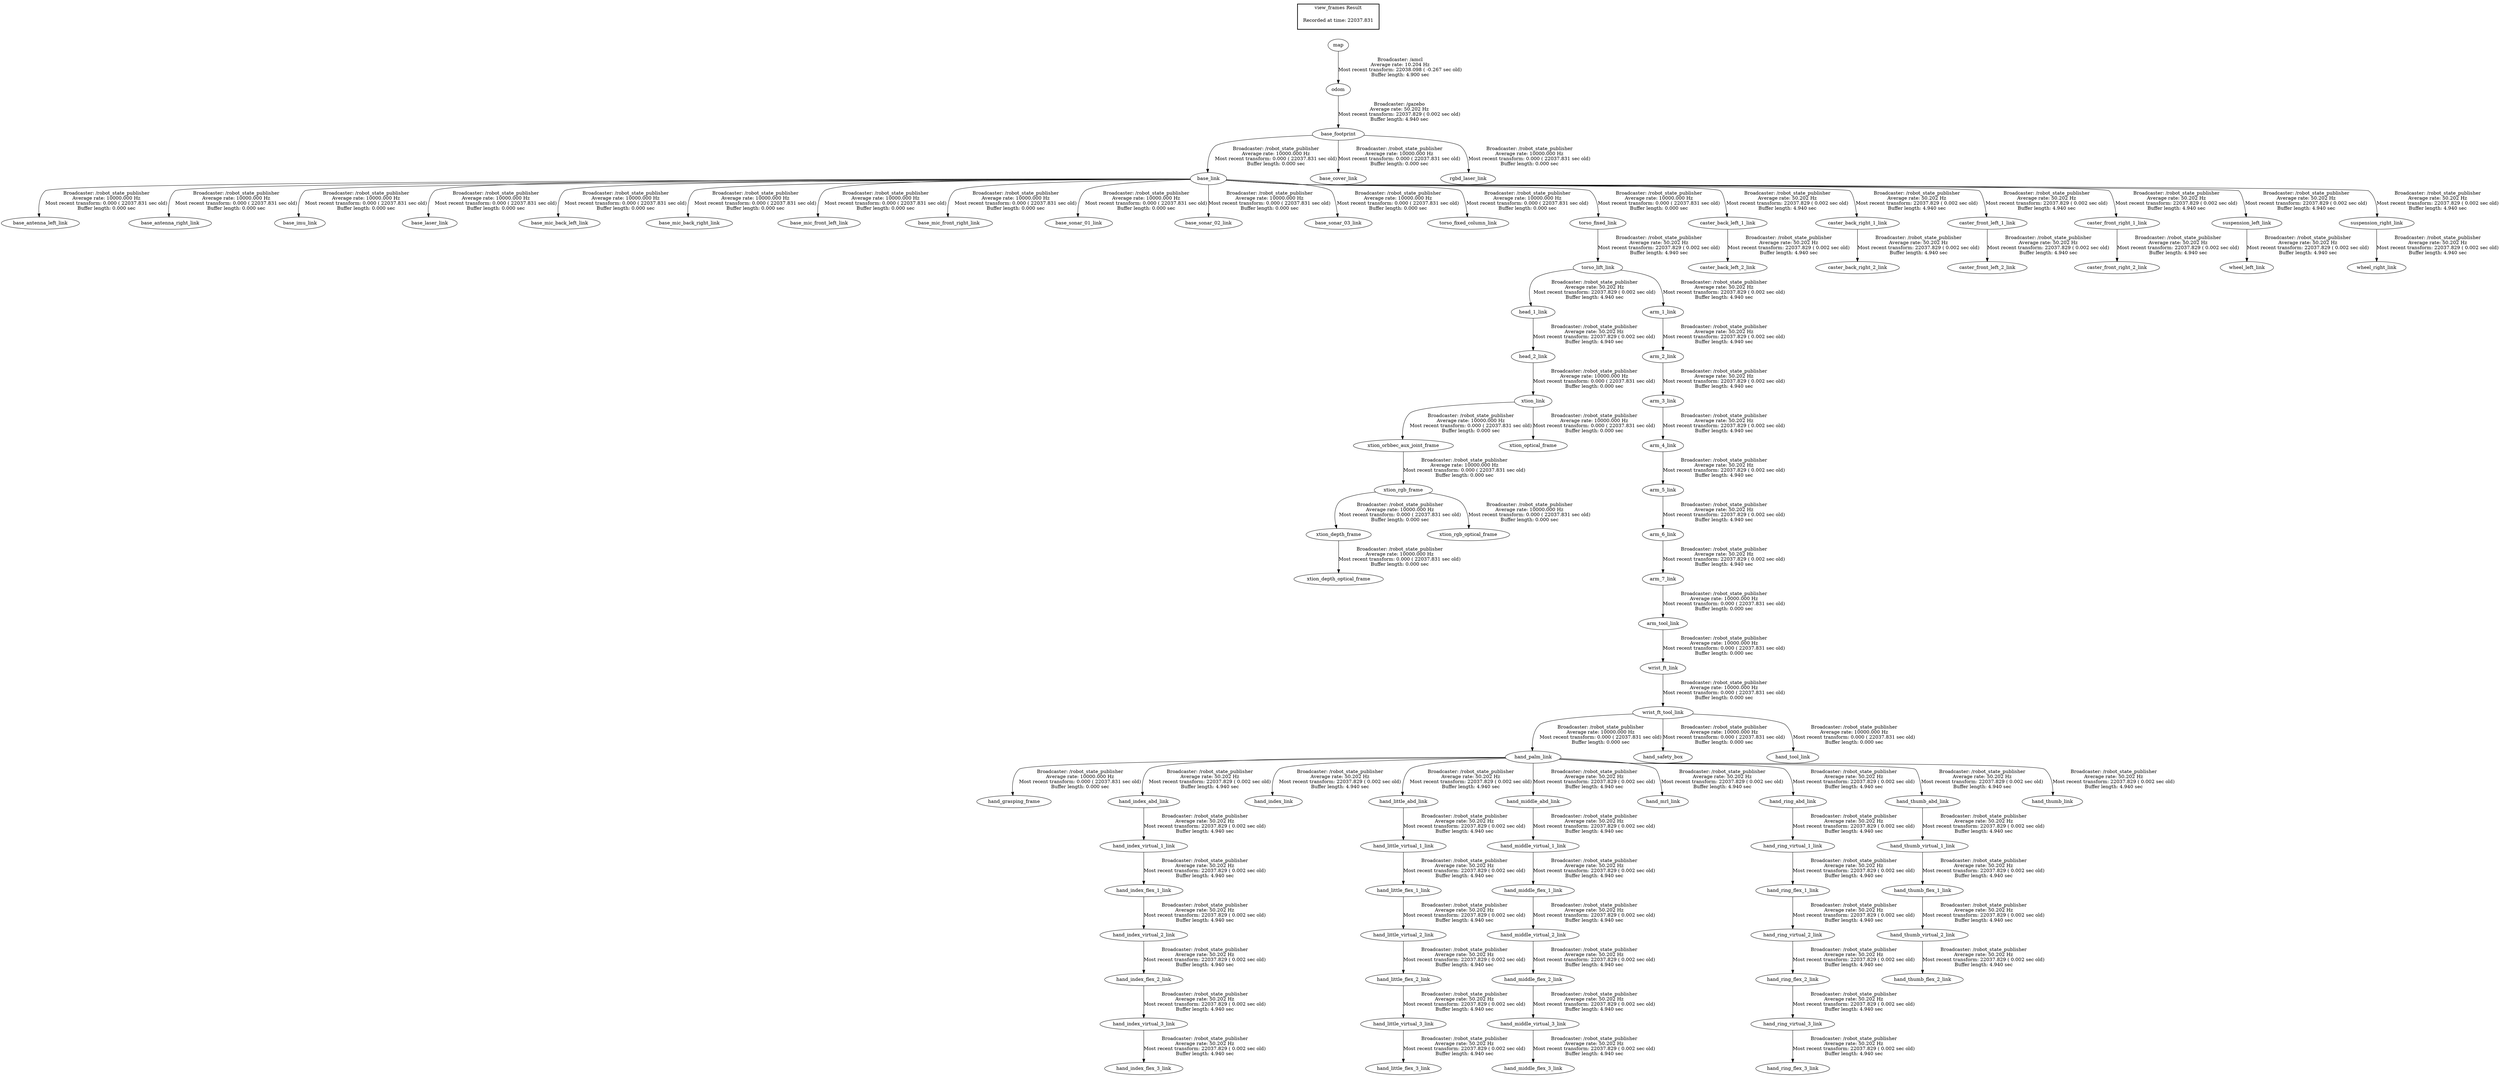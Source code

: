 digraph G {
"arm_7_link" -> "arm_tool_link"[label="Broadcaster: /robot_state_publisher\nAverage rate: 10000.000 Hz\nMost recent transform: 0.000 ( 22037.831 sec old)\nBuffer length: 0.000 sec\n"];
"arm_6_link" -> "arm_7_link"[label="Broadcaster: /robot_state_publisher\nAverage rate: 50.202 Hz\nMost recent transform: 22037.829 ( 0.002 sec old)\nBuffer length: 4.940 sec\n"];
"base_link" -> "base_antenna_left_link"[label="Broadcaster: /robot_state_publisher\nAverage rate: 10000.000 Hz\nMost recent transform: 0.000 ( 22037.831 sec old)\nBuffer length: 0.000 sec\n"];
"base_footprint" -> "base_link"[label="Broadcaster: /robot_state_publisher\nAverage rate: 10000.000 Hz\nMost recent transform: 0.000 ( 22037.831 sec old)\nBuffer length: 0.000 sec\n"];
"base_link" -> "base_antenna_right_link"[label="Broadcaster: /robot_state_publisher\nAverage rate: 10000.000 Hz\nMost recent transform: 0.000 ( 22037.831 sec old)\nBuffer length: 0.000 sec\n"];
"odom" -> "base_footprint"[label="Broadcaster: /gazebo\nAverage rate: 50.202 Hz\nMost recent transform: 22037.829 ( 0.002 sec old)\nBuffer length: 4.940 sec\n"];
"base_link" -> "base_imu_link"[label="Broadcaster: /robot_state_publisher\nAverage rate: 10000.000 Hz\nMost recent transform: 0.000 ( 22037.831 sec old)\nBuffer length: 0.000 sec\n"];
"base_link" -> "base_laser_link"[label="Broadcaster: /robot_state_publisher\nAverage rate: 10000.000 Hz\nMost recent transform: 0.000 ( 22037.831 sec old)\nBuffer length: 0.000 sec\n"];
"base_link" -> "base_mic_back_left_link"[label="Broadcaster: /robot_state_publisher\nAverage rate: 10000.000 Hz\nMost recent transform: 0.000 ( 22037.831 sec old)\nBuffer length: 0.000 sec\n"];
"base_link" -> "base_mic_back_right_link"[label="Broadcaster: /robot_state_publisher\nAverage rate: 10000.000 Hz\nMost recent transform: 0.000 ( 22037.831 sec old)\nBuffer length: 0.000 sec\n"];
"base_link" -> "base_mic_front_left_link"[label="Broadcaster: /robot_state_publisher\nAverage rate: 10000.000 Hz\nMost recent transform: 0.000 ( 22037.831 sec old)\nBuffer length: 0.000 sec\n"];
"base_link" -> "base_mic_front_right_link"[label="Broadcaster: /robot_state_publisher\nAverage rate: 10000.000 Hz\nMost recent transform: 0.000 ( 22037.831 sec old)\nBuffer length: 0.000 sec\n"];
"base_link" -> "base_sonar_01_link"[label="Broadcaster: /robot_state_publisher\nAverage rate: 10000.000 Hz\nMost recent transform: 0.000 ( 22037.831 sec old)\nBuffer length: 0.000 sec\n"];
"base_link" -> "base_sonar_02_link"[label="Broadcaster: /robot_state_publisher\nAverage rate: 10000.000 Hz\nMost recent transform: 0.000 ( 22037.831 sec old)\nBuffer length: 0.000 sec\n"];
"base_link" -> "base_sonar_03_link"[label="Broadcaster: /robot_state_publisher\nAverage rate: 10000.000 Hz\nMost recent transform: 0.000 ( 22037.831 sec old)\nBuffer length: 0.000 sec\n"];
"base_footprint" -> "base_cover_link"[label="Broadcaster: /robot_state_publisher\nAverage rate: 10000.000 Hz\nMost recent transform: 0.000 ( 22037.831 sec old)\nBuffer length: 0.000 sec\n"];
"hand_palm_link" -> "hand_grasping_frame"[label="Broadcaster: /robot_state_publisher\nAverage rate: 10000.000 Hz\nMost recent transform: 0.000 ( 22037.831 sec old)\nBuffer length: 0.000 sec\n"];
"wrist_ft_tool_link" -> "hand_palm_link"[label="Broadcaster: /robot_state_publisher\nAverage rate: 10000.000 Hz\nMost recent transform: 0.000 ( 22037.831 sec old)\nBuffer length: 0.000 sec\n"];
"wrist_ft_link" -> "wrist_ft_tool_link"[label="Broadcaster: /robot_state_publisher\nAverage rate: 10000.000 Hz\nMost recent transform: 0.000 ( 22037.831 sec old)\nBuffer length: 0.000 sec\n"];
"wrist_ft_tool_link" -> "hand_safety_box"[label="Broadcaster: /robot_state_publisher\nAverage rate: 10000.000 Hz\nMost recent transform: 0.000 ( 22037.831 sec old)\nBuffer length: 0.000 sec\n"];
"wrist_ft_tool_link" -> "hand_tool_link"[label="Broadcaster: /robot_state_publisher\nAverage rate: 10000.000 Hz\nMost recent transform: 0.000 ( 22037.831 sec old)\nBuffer length: 0.000 sec\n"];
"base_footprint" -> "rgbd_laser_link"[label="Broadcaster: /robot_state_publisher\nAverage rate: 10000.000 Hz\nMost recent transform: 0.000 ( 22037.831 sec old)\nBuffer length: 0.000 sec\n"];
"base_link" -> "torso_fixed_column_link"[label="Broadcaster: /robot_state_publisher\nAverage rate: 10000.000 Hz\nMost recent transform: 0.000 ( 22037.831 sec old)\nBuffer length: 0.000 sec\n"];
"base_link" -> "torso_fixed_link"[label="Broadcaster: /robot_state_publisher\nAverage rate: 10000.000 Hz\nMost recent transform: 0.000 ( 22037.831 sec old)\nBuffer length: 0.000 sec\n"];
"arm_tool_link" -> "wrist_ft_link"[label="Broadcaster: /robot_state_publisher\nAverage rate: 10000.000 Hz\nMost recent transform: 0.000 ( 22037.831 sec old)\nBuffer length: 0.000 sec\n"];
"xtion_rgb_frame" -> "xtion_depth_frame"[label="Broadcaster: /robot_state_publisher\nAverage rate: 10000.000 Hz\nMost recent transform: 0.000 ( 22037.831 sec old)\nBuffer length: 0.000 sec\n"];
"xtion_orbbec_aux_joint_frame" -> "xtion_rgb_frame"[label="Broadcaster: /robot_state_publisher\nAverage rate: 10000.000 Hz\nMost recent transform: 0.000 ( 22037.831 sec old)\nBuffer length: 0.000 sec\n"];
"xtion_depth_frame" -> "xtion_depth_optical_frame"[label="Broadcaster: /robot_state_publisher\nAverage rate: 10000.000 Hz\nMost recent transform: 0.000 ( 22037.831 sec old)\nBuffer length: 0.000 sec\n"];
"head_2_link" -> "xtion_link"[label="Broadcaster: /robot_state_publisher\nAverage rate: 10000.000 Hz\nMost recent transform: 0.000 ( 22037.831 sec old)\nBuffer length: 0.000 sec\n"];
"head_1_link" -> "head_2_link"[label="Broadcaster: /robot_state_publisher\nAverage rate: 50.202 Hz\nMost recent transform: 22037.829 ( 0.002 sec old)\nBuffer length: 4.940 sec\n"];
"xtion_link" -> "xtion_optical_frame"[label="Broadcaster: /robot_state_publisher\nAverage rate: 10000.000 Hz\nMost recent transform: 0.000 ( 22037.831 sec old)\nBuffer length: 0.000 sec\n"];
"xtion_link" -> "xtion_orbbec_aux_joint_frame"[label="Broadcaster: /robot_state_publisher\nAverage rate: 10000.000 Hz\nMost recent transform: 0.000 ( 22037.831 sec old)\nBuffer length: 0.000 sec\n"];
"xtion_rgb_frame" -> "xtion_rgb_optical_frame"[label="Broadcaster: /robot_state_publisher\nAverage rate: 10000.000 Hz\nMost recent transform: 0.000 ( 22037.831 sec old)\nBuffer length: 0.000 sec\n"];
"map" -> "odom"[label="Broadcaster: /amcl\nAverage rate: 10.204 Hz\nMost recent transform: 22038.098 ( -0.267 sec old)\nBuffer length: 4.900 sec\n"];
"torso_lift_link" -> "arm_1_link"[label="Broadcaster: /robot_state_publisher\nAverage rate: 50.202 Hz\nMost recent transform: 22037.829 ( 0.002 sec old)\nBuffer length: 4.940 sec\n"];
"torso_fixed_link" -> "torso_lift_link"[label="Broadcaster: /robot_state_publisher\nAverage rate: 50.202 Hz\nMost recent transform: 22037.829 ( 0.002 sec old)\nBuffer length: 4.940 sec\n"];
"arm_1_link" -> "arm_2_link"[label="Broadcaster: /robot_state_publisher\nAverage rate: 50.202 Hz\nMost recent transform: 22037.829 ( 0.002 sec old)\nBuffer length: 4.940 sec\n"];
"arm_2_link" -> "arm_3_link"[label="Broadcaster: /robot_state_publisher\nAverage rate: 50.202 Hz\nMost recent transform: 22037.829 ( 0.002 sec old)\nBuffer length: 4.940 sec\n"];
"arm_3_link" -> "arm_4_link"[label="Broadcaster: /robot_state_publisher\nAverage rate: 50.202 Hz\nMost recent transform: 22037.829 ( 0.002 sec old)\nBuffer length: 4.940 sec\n"];
"arm_4_link" -> "arm_5_link"[label="Broadcaster: /robot_state_publisher\nAverage rate: 50.202 Hz\nMost recent transform: 22037.829 ( 0.002 sec old)\nBuffer length: 4.940 sec\n"];
"arm_5_link" -> "arm_6_link"[label="Broadcaster: /robot_state_publisher\nAverage rate: 50.202 Hz\nMost recent transform: 22037.829 ( 0.002 sec old)\nBuffer length: 4.940 sec\n"];
"base_link" -> "caster_back_left_1_link"[label="Broadcaster: /robot_state_publisher\nAverage rate: 50.202 Hz\nMost recent transform: 22037.829 ( 0.002 sec old)\nBuffer length: 4.940 sec\n"];
"caster_back_left_1_link" -> "caster_back_left_2_link"[label="Broadcaster: /robot_state_publisher\nAverage rate: 50.202 Hz\nMost recent transform: 22037.829 ( 0.002 sec old)\nBuffer length: 4.940 sec\n"];
"base_link" -> "caster_back_right_1_link"[label="Broadcaster: /robot_state_publisher\nAverage rate: 50.202 Hz\nMost recent transform: 22037.829 ( 0.002 sec old)\nBuffer length: 4.940 sec\n"];
"caster_back_right_1_link" -> "caster_back_right_2_link"[label="Broadcaster: /robot_state_publisher\nAverage rate: 50.202 Hz\nMost recent transform: 22037.829 ( 0.002 sec old)\nBuffer length: 4.940 sec\n"];
"base_link" -> "caster_front_left_1_link"[label="Broadcaster: /robot_state_publisher\nAverage rate: 50.202 Hz\nMost recent transform: 22037.829 ( 0.002 sec old)\nBuffer length: 4.940 sec\n"];
"caster_front_left_1_link" -> "caster_front_left_2_link"[label="Broadcaster: /robot_state_publisher\nAverage rate: 50.202 Hz\nMost recent transform: 22037.829 ( 0.002 sec old)\nBuffer length: 4.940 sec\n"];
"base_link" -> "caster_front_right_1_link"[label="Broadcaster: /robot_state_publisher\nAverage rate: 50.202 Hz\nMost recent transform: 22037.829 ( 0.002 sec old)\nBuffer length: 4.940 sec\n"];
"caster_front_right_1_link" -> "caster_front_right_2_link"[label="Broadcaster: /robot_state_publisher\nAverage rate: 50.202 Hz\nMost recent transform: 22037.829 ( 0.002 sec old)\nBuffer length: 4.940 sec\n"];
"hand_palm_link" -> "hand_index_abd_link"[label="Broadcaster: /robot_state_publisher\nAverage rate: 50.202 Hz\nMost recent transform: 22037.829 ( 0.002 sec old)\nBuffer length: 4.940 sec\n"];
"hand_index_virtual_1_link" -> "hand_index_flex_1_link"[label="Broadcaster: /robot_state_publisher\nAverage rate: 50.202 Hz\nMost recent transform: 22037.829 ( 0.002 sec old)\nBuffer length: 4.940 sec\n"];
"hand_index_abd_link" -> "hand_index_virtual_1_link"[label="Broadcaster: /robot_state_publisher\nAverage rate: 50.202 Hz\nMost recent transform: 22037.829 ( 0.002 sec old)\nBuffer length: 4.940 sec\n"];
"hand_index_virtual_2_link" -> "hand_index_flex_2_link"[label="Broadcaster: /robot_state_publisher\nAverage rate: 50.202 Hz\nMost recent transform: 22037.829 ( 0.002 sec old)\nBuffer length: 4.940 sec\n"];
"hand_index_flex_1_link" -> "hand_index_virtual_2_link"[label="Broadcaster: /robot_state_publisher\nAverage rate: 50.202 Hz\nMost recent transform: 22037.829 ( 0.002 sec old)\nBuffer length: 4.940 sec\n"];
"hand_index_virtual_3_link" -> "hand_index_flex_3_link"[label="Broadcaster: /robot_state_publisher\nAverage rate: 50.202 Hz\nMost recent transform: 22037.829 ( 0.002 sec old)\nBuffer length: 4.940 sec\n"];
"hand_index_flex_2_link" -> "hand_index_virtual_3_link"[label="Broadcaster: /robot_state_publisher\nAverage rate: 50.202 Hz\nMost recent transform: 22037.829 ( 0.002 sec old)\nBuffer length: 4.940 sec\n"];
"hand_palm_link" -> "hand_index_link"[label="Broadcaster: /robot_state_publisher\nAverage rate: 50.202 Hz\nMost recent transform: 22037.829 ( 0.002 sec old)\nBuffer length: 4.940 sec\n"];
"hand_palm_link" -> "hand_little_abd_link"[label="Broadcaster: /robot_state_publisher\nAverage rate: 50.202 Hz\nMost recent transform: 22037.829 ( 0.002 sec old)\nBuffer length: 4.940 sec\n"];
"hand_little_virtual_1_link" -> "hand_little_flex_1_link"[label="Broadcaster: /robot_state_publisher\nAverage rate: 50.202 Hz\nMost recent transform: 22037.829 ( 0.002 sec old)\nBuffer length: 4.940 sec\n"];
"hand_little_abd_link" -> "hand_little_virtual_1_link"[label="Broadcaster: /robot_state_publisher\nAverage rate: 50.202 Hz\nMost recent transform: 22037.829 ( 0.002 sec old)\nBuffer length: 4.940 sec\n"];
"hand_little_virtual_2_link" -> "hand_little_flex_2_link"[label="Broadcaster: /robot_state_publisher\nAverage rate: 50.202 Hz\nMost recent transform: 22037.829 ( 0.002 sec old)\nBuffer length: 4.940 sec\n"];
"hand_little_flex_1_link" -> "hand_little_virtual_2_link"[label="Broadcaster: /robot_state_publisher\nAverage rate: 50.202 Hz\nMost recent transform: 22037.829 ( 0.002 sec old)\nBuffer length: 4.940 sec\n"];
"hand_little_virtual_3_link" -> "hand_little_flex_3_link"[label="Broadcaster: /robot_state_publisher\nAverage rate: 50.202 Hz\nMost recent transform: 22037.829 ( 0.002 sec old)\nBuffer length: 4.940 sec\n"];
"hand_little_flex_2_link" -> "hand_little_virtual_3_link"[label="Broadcaster: /robot_state_publisher\nAverage rate: 50.202 Hz\nMost recent transform: 22037.829 ( 0.002 sec old)\nBuffer length: 4.940 sec\n"];
"hand_palm_link" -> "hand_middle_abd_link"[label="Broadcaster: /robot_state_publisher\nAverage rate: 50.202 Hz\nMost recent transform: 22037.829 ( 0.002 sec old)\nBuffer length: 4.940 sec\n"];
"hand_middle_virtual_1_link" -> "hand_middle_flex_1_link"[label="Broadcaster: /robot_state_publisher\nAverage rate: 50.202 Hz\nMost recent transform: 22037.829 ( 0.002 sec old)\nBuffer length: 4.940 sec\n"];
"hand_middle_abd_link" -> "hand_middle_virtual_1_link"[label="Broadcaster: /robot_state_publisher\nAverage rate: 50.202 Hz\nMost recent transform: 22037.829 ( 0.002 sec old)\nBuffer length: 4.940 sec\n"];
"hand_middle_virtual_2_link" -> "hand_middle_flex_2_link"[label="Broadcaster: /robot_state_publisher\nAverage rate: 50.202 Hz\nMost recent transform: 22037.829 ( 0.002 sec old)\nBuffer length: 4.940 sec\n"];
"hand_middle_flex_1_link" -> "hand_middle_virtual_2_link"[label="Broadcaster: /robot_state_publisher\nAverage rate: 50.202 Hz\nMost recent transform: 22037.829 ( 0.002 sec old)\nBuffer length: 4.940 sec\n"];
"hand_middle_virtual_3_link" -> "hand_middle_flex_3_link"[label="Broadcaster: /robot_state_publisher\nAverage rate: 50.202 Hz\nMost recent transform: 22037.829 ( 0.002 sec old)\nBuffer length: 4.940 sec\n"];
"hand_middle_flex_2_link" -> "hand_middle_virtual_3_link"[label="Broadcaster: /robot_state_publisher\nAverage rate: 50.202 Hz\nMost recent transform: 22037.829 ( 0.002 sec old)\nBuffer length: 4.940 sec\n"];
"hand_palm_link" -> "hand_mrl_link"[label="Broadcaster: /robot_state_publisher\nAverage rate: 50.202 Hz\nMost recent transform: 22037.829 ( 0.002 sec old)\nBuffer length: 4.940 sec\n"];
"hand_palm_link" -> "hand_ring_abd_link"[label="Broadcaster: /robot_state_publisher\nAverage rate: 50.202 Hz\nMost recent transform: 22037.829 ( 0.002 sec old)\nBuffer length: 4.940 sec\n"];
"hand_ring_virtual_1_link" -> "hand_ring_flex_1_link"[label="Broadcaster: /robot_state_publisher\nAverage rate: 50.202 Hz\nMost recent transform: 22037.829 ( 0.002 sec old)\nBuffer length: 4.940 sec\n"];
"hand_ring_abd_link" -> "hand_ring_virtual_1_link"[label="Broadcaster: /robot_state_publisher\nAverage rate: 50.202 Hz\nMost recent transform: 22037.829 ( 0.002 sec old)\nBuffer length: 4.940 sec\n"];
"hand_ring_virtual_2_link" -> "hand_ring_flex_2_link"[label="Broadcaster: /robot_state_publisher\nAverage rate: 50.202 Hz\nMost recent transform: 22037.829 ( 0.002 sec old)\nBuffer length: 4.940 sec\n"];
"hand_ring_flex_1_link" -> "hand_ring_virtual_2_link"[label="Broadcaster: /robot_state_publisher\nAverage rate: 50.202 Hz\nMost recent transform: 22037.829 ( 0.002 sec old)\nBuffer length: 4.940 sec\n"];
"hand_ring_virtual_3_link" -> "hand_ring_flex_3_link"[label="Broadcaster: /robot_state_publisher\nAverage rate: 50.202 Hz\nMost recent transform: 22037.829 ( 0.002 sec old)\nBuffer length: 4.940 sec\n"];
"hand_ring_flex_2_link" -> "hand_ring_virtual_3_link"[label="Broadcaster: /robot_state_publisher\nAverage rate: 50.202 Hz\nMost recent transform: 22037.829 ( 0.002 sec old)\nBuffer length: 4.940 sec\n"];
"hand_palm_link" -> "hand_thumb_abd_link"[label="Broadcaster: /robot_state_publisher\nAverage rate: 50.202 Hz\nMost recent transform: 22037.829 ( 0.002 sec old)\nBuffer length: 4.940 sec\n"];
"hand_thumb_virtual_1_link" -> "hand_thumb_flex_1_link"[label="Broadcaster: /robot_state_publisher\nAverage rate: 50.202 Hz\nMost recent transform: 22037.829 ( 0.002 sec old)\nBuffer length: 4.940 sec\n"];
"hand_thumb_abd_link" -> "hand_thumb_virtual_1_link"[label="Broadcaster: /robot_state_publisher\nAverage rate: 50.202 Hz\nMost recent transform: 22037.829 ( 0.002 sec old)\nBuffer length: 4.940 sec\n"];
"hand_thumb_virtual_2_link" -> "hand_thumb_flex_2_link"[label="Broadcaster: /robot_state_publisher\nAverage rate: 50.202 Hz\nMost recent transform: 22037.829 ( 0.002 sec old)\nBuffer length: 4.940 sec\n"];
"hand_thumb_flex_1_link" -> "hand_thumb_virtual_2_link"[label="Broadcaster: /robot_state_publisher\nAverage rate: 50.202 Hz\nMost recent transform: 22037.829 ( 0.002 sec old)\nBuffer length: 4.940 sec\n"];
"hand_palm_link" -> "hand_thumb_link"[label="Broadcaster: /robot_state_publisher\nAverage rate: 50.202 Hz\nMost recent transform: 22037.829 ( 0.002 sec old)\nBuffer length: 4.940 sec\n"];
"torso_lift_link" -> "head_1_link"[label="Broadcaster: /robot_state_publisher\nAverage rate: 50.202 Hz\nMost recent transform: 22037.829 ( 0.002 sec old)\nBuffer length: 4.940 sec\n"];
"base_link" -> "suspension_left_link"[label="Broadcaster: /robot_state_publisher\nAverage rate: 50.202 Hz\nMost recent transform: 22037.829 ( 0.002 sec old)\nBuffer length: 4.940 sec\n"];
"base_link" -> "suspension_right_link"[label="Broadcaster: /robot_state_publisher\nAverage rate: 50.202 Hz\nMost recent transform: 22037.829 ( 0.002 sec old)\nBuffer length: 4.940 sec\n"];
"suspension_left_link" -> "wheel_left_link"[label="Broadcaster: /robot_state_publisher\nAverage rate: 50.202 Hz\nMost recent transform: 22037.829 ( 0.002 sec old)\nBuffer length: 4.940 sec\n"];
"suspension_right_link" -> "wheel_right_link"[label="Broadcaster: /robot_state_publisher\nAverage rate: 50.202 Hz\nMost recent transform: 22037.829 ( 0.002 sec old)\nBuffer length: 4.940 sec\n"];
edge [style=invis];
 subgraph cluster_legend { style=bold; color=black; label ="view_frames Result";
"Recorded at time: 22037.831"[ shape=plaintext ] ;
 }->"map";
}